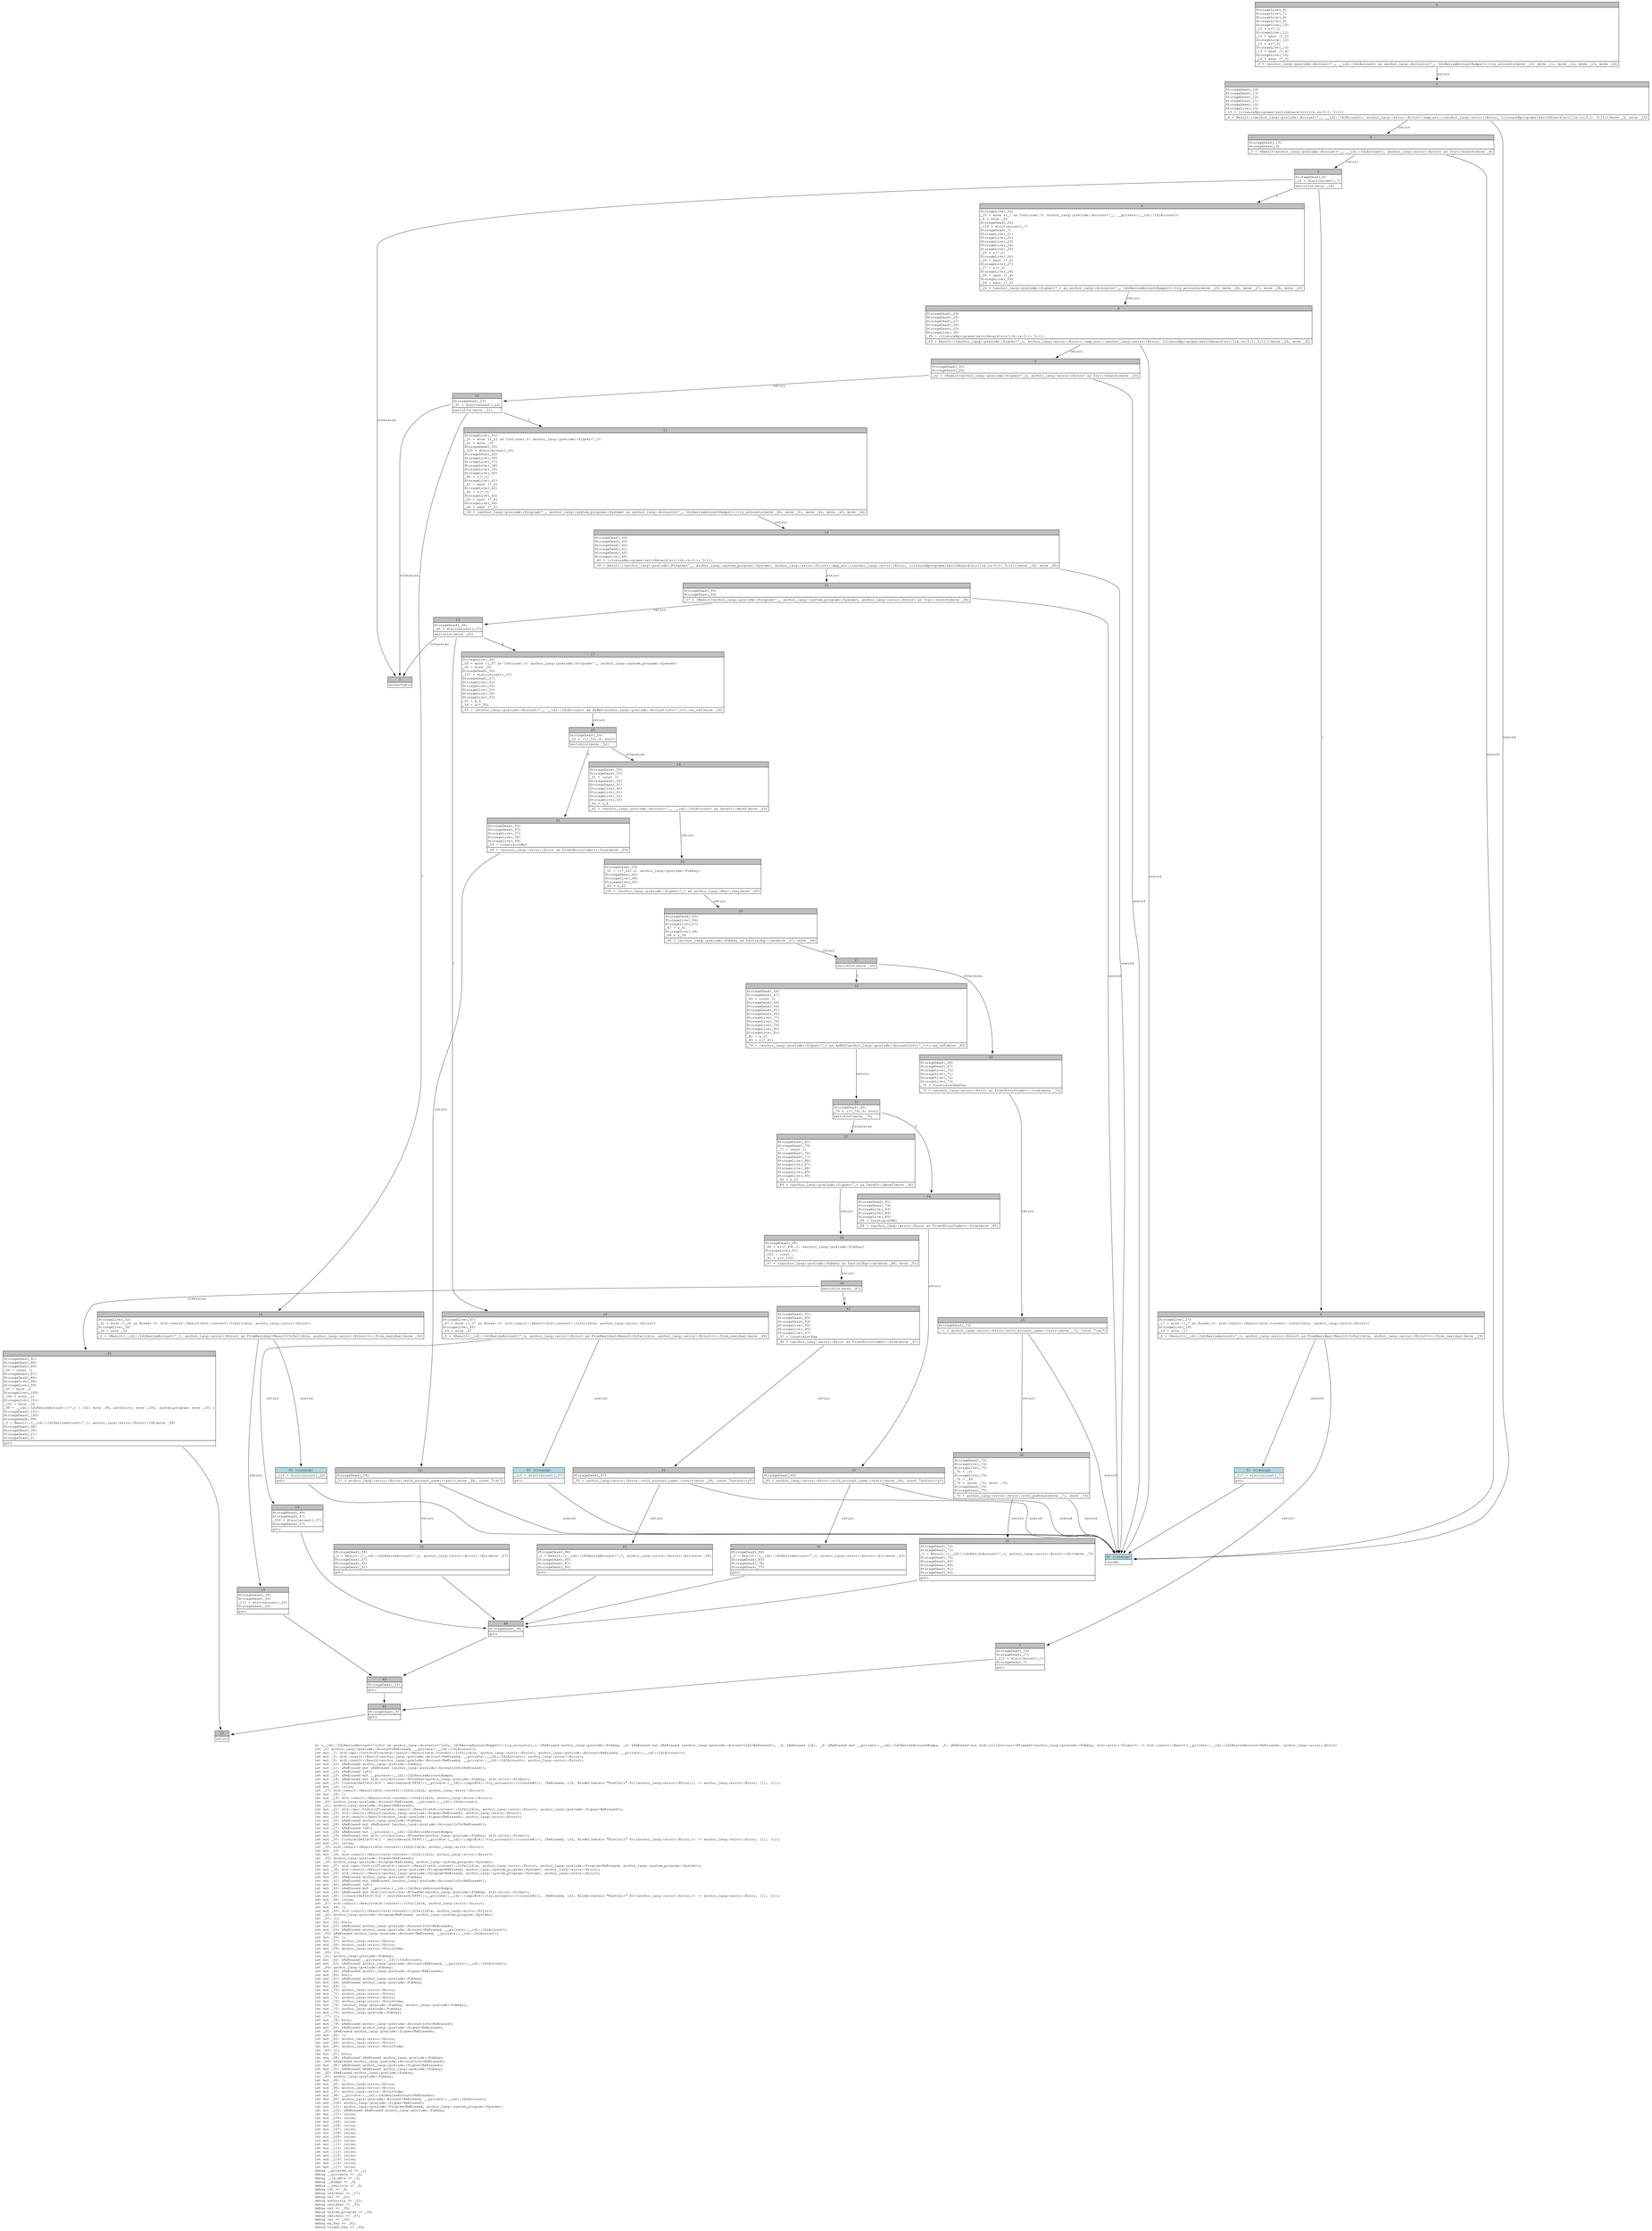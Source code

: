 digraph Mir_0_409 {
    graph [fontname="Courier, monospace"];
    node [fontname="Courier, monospace"];
    edge [fontname="Courier, monospace"];
    label=<fn &lt;__idl::IdlResizeAccount&lt;'info&gt; as anchor_lang::Accounts&lt;'info, IdlResizeAccountBumps&gt;&gt;::try_accounts(_1: &amp;ReErased anchor_lang::prelude::Pubkey, _2: &amp;ReErased mut &amp;ReErased [anchor_lang::prelude::AccountInfo&lt;ReErased&gt;], _3: &amp;ReErased [u8], _4: &amp;ReErased mut __private::__idl::IdlResizeAccountBumps, _5: &amp;ReErased mut std::collections::BTreeSet&lt;anchor_lang::prelude::Pubkey, std::alloc::Global&gt;) -&gt; std::result::Result&lt;__private::__idl::IdlResizeAccount&lt;ReErased&gt;, anchor_lang::error::Error&gt;<br align="left"/>let _6: anchor_lang::prelude::Account&lt;ReErased, __private::__idl::IdlAccount&gt;;<br align="left"/>let mut _7: std::ops::ControlFlow&lt;std::result::Result&lt;std::convert::Infallible, anchor_lang::error::Error&gt;, anchor_lang::prelude::Account&lt;ReErased, __private::__idl::IdlAccount&gt;&gt;;<br align="left"/>let mut _8: std::result::Result&lt;anchor_lang::prelude::Account&lt;ReErased, __private::__idl::IdlAccount&gt;, anchor_lang::error::Error&gt;;<br align="left"/>let mut _9: std::result::Result&lt;anchor_lang::prelude::Account&lt;ReErased, __private::__idl::IdlAccount&gt;, anchor_lang::error::Error&gt;;<br align="left"/>let mut _10: &amp;ReErased anchor_lang::prelude::Pubkey;<br align="left"/>let mut _11: &amp;ReErased mut &amp;ReErased [anchor_lang::prelude::AccountInfo&lt;ReErased&gt;];<br align="left"/>let mut _12: &amp;ReErased [u8];<br align="left"/>let mut _13: &amp;ReErased mut __private::__idl::IdlResizeAccountBumps;<br align="left"/>let mut _14: &amp;ReErased mut std::collections::BTreeSet&lt;anchor_lang::prelude::Pubkey, std::alloc::Global&gt;;<br align="left"/>let mut _15: Closure(DefId(0:410 ~ switchboard[5899]::__private::__idl::{impl#24}::try_accounts::{closure#0}), [ReErased, i32, Binder(extern &quot;RustCall&quot; fn((anchor_lang::error::Error,)) -&gt; anchor_lang::error::Error, []), ()]);<br align="left"/>let mut _16: isize;<br align="left"/>let _17: std::result::Result&lt;std::convert::Infallible, anchor_lang::error::Error&gt;;<br align="left"/>let mut _18: !;<br align="left"/>let mut _19: std::result::Result&lt;std::convert::Infallible, anchor_lang::error::Error&gt;;<br align="left"/>let _20: anchor_lang::prelude::Account&lt;ReErased, __private::__idl::IdlAccount&gt;;<br align="left"/>let _21: anchor_lang::prelude::Signer&lt;ReErased&gt;;<br align="left"/>let mut _22: std::ops::ControlFlow&lt;std::result::Result&lt;std::convert::Infallible, anchor_lang::error::Error&gt;, anchor_lang::prelude::Signer&lt;ReErased&gt;&gt;;<br align="left"/>let mut _23: std::result::Result&lt;anchor_lang::prelude::Signer&lt;ReErased&gt;, anchor_lang::error::Error&gt;;<br align="left"/>let mut _24: std::result::Result&lt;anchor_lang::prelude::Signer&lt;ReErased&gt;, anchor_lang::error::Error&gt;;<br align="left"/>let mut _25: &amp;ReErased anchor_lang::prelude::Pubkey;<br align="left"/>let mut _26: &amp;ReErased mut &amp;ReErased [anchor_lang::prelude::AccountInfo&lt;ReErased&gt;];<br align="left"/>let mut _27: &amp;ReErased [u8];<br align="left"/>let mut _28: &amp;ReErased mut __private::__idl::IdlResizeAccountBumps;<br align="left"/>let mut _29: &amp;ReErased mut std::collections::BTreeSet&lt;anchor_lang::prelude::Pubkey, std::alloc::Global&gt;;<br align="left"/>let mut _30: Closure(DefId(0:411 ~ switchboard[5899]::__private::__idl::{impl#24}::try_accounts::{closure#1}), [ReErased, i32, Binder(extern &quot;RustCall&quot; fn((anchor_lang::error::Error,)) -&gt; anchor_lang::error::Error, []), ()]);<br align="left"/>let mut _31: isize;<br align="left"/>let _32: std::result::Result&lt;std::convert::Infallible, anchor_lang::error::Error&gt;;<br align="left"/>let mut _33: !;<br align="left"/>let mut _34: std::result::Result&lt;std::convert::Infallible, anchor_lang::error::Error&gt;;<br align="left"/>let _35: anchor_lang::prelude::Signer&lt;ReErased&gt;;<br align="left"/>let _36: anchor_lang::prelude::Program&lt;ReErased, anchor_lang::system_program::System&gt;;<br align="left"/>let mut _37: std::ops::ControlFlow&lt;std::result::Result&lt;std::convert::Infallible, anchor_lang::error::Error&gt;, anchor_lang::prelude::Program&lt;ReErased, anchor_lang::system_program::System&gt;&gt;;<br align="left"/>let mut _38: std::result::Result&lt;anchor_lang::prelude::Program&lt;ReErased, anchor_lang::system_program::System&gt;, anchor_lang::error::Error&gt;;<br align="left"/>let mut _39: std::result::Result&lt;anchor_lang::prelude::Program&lt;ReErased, anchor_lang::system_program::System&gt;, anchor_lang::error::Error&gt;;<br align="left"/>let mut _40: &amp;ReErased anchor_lang::prelude::Pubkey;<br align="left"/>let mut _41: &amp;ReErased mut &amp;ReErased [anchor_lang::prelude::AccountInfo&lt;ReErased&gt;];<br align="left"/>let mut _42: &amp;ReErased [u8];<br align="left"/>let mut _43: &amp;ReErased mut __private::__idl::IdlResizeAccountBumps;<br align="left"/>let mut _44: &amp;ReErased mut std::collections::BTreeSet&lt;anchor_lang::prelude::Pubkey, std::alloc::Global&gt;;<br align="left"/>let mut _45: Closure(DefId(0:412 ~ switchboard[5899]::__private::__idl::{impl#24}::try_accounts::{closure#2}), [ReErased, i32, Binder(extern &quot;RustCall&quot; fn((anchor_lang::error::Error,)) -&gt; anchor_lang::error::Error, []), ()]);<br align="left"/>let mut _46: isize;<br align="left"/>let _47: std::result::Result&lt;std::convert::Infallible, anchor_lang::error::Error&gt;;<br align="left"/>let mut _48: !;<br align="left"/>let mut _49: std::result::Result&lt;std::convert::Infallible, anchor_lang::error::Error&gt;;<br align="left"/>let _50: anchor_lang::prelude::Program&lt;ReErased, anchor_lang::system_program::System&gt;;<br align="left"/>let _51: ();<br align="left"/>let mut _52: bool;<br align="left"/>let mut _53: &amp;ReErased anchor_lang::prelude::AccountInfo&lt;ReErased&gt;;<br align="left"/>let mut _54: &amp;ReErased anchor_lang::prelude::Account&lt;ReErased, __private::__idl::IdlAccount&gt;;<br align="left"/>let _55: &amp;ReErased anchor_lang::prelude::Account&lt;ReErased, __private::__idl::IdlAccount&gt;;<br align="left"/>let mut _56: !;<br align="left"/>let mut _57: anchor_lang::error::Error;<br align="left"/>let mut _58: anchor_lang::error::Error;<br align="left"/>let mut _59: anchor_lang::error::ErrorCode;<br align="left"/>let _60: ();<br align="left"/>let _61: anchor_lang::prelude::Pubkey;<br align="left"/>let mut _62: &amp;ReErased __private::__idl::IdlAccount;<br align="left"/>let mut _63: &amp;ReErased anchor_lang::prelude::Account&lt;ReErased, __private::__idl::IdlAccount&gt;;<br align="left"/>let _64: anchor_lang::prelude::Pubkey;<br align="left"/>let mut _65: &amp;ReErased anchor_lang::prelude::Signer&lt;ReErased&gt;;<br align="left"/>let mut _66: bool;<br align="left"/>let mut _67: &amp;ReErased anchor_lang::prelude::Pubkey;<br align="left"/>let mut _68: &amp;ReErased anchor_lang::prelude::Pubkey;<br align="left"/>let mut _69: !;<br align="left"/>let mut _70: anchor_lang::error::Error;<br align="left"/>let mut _71: anchor_lang::error::Error;<br align="left"/>let mut _72: anchor_lang::error::Error;<br align="left"/>let mut _73: anchor_lang::error::ErrorCode;<br align="left"/>let mut _74: (anchor_lang::prelude::Pubkey, anchor_lang::prelude::Pubkey);<br align="left"/>let mut _75: anchor_lang::prelude::Pubkey;<br align="left"/>let mut _76: anchor_lang::prelude::Pubkey;<br align="left"/>let _77: ();<br align="left"/>let mut _78: bool;<br align="left"/>let mut _79: &amp;ReErased anchor_lang::prelude::AccountInfo&lt;ReErased&gt;;<br align="left"/>let mut _80: &amp;ReErased anchor_lang::prelude::Signer&lt;ReErased&gt;;<br align="left"/>let _81: &amp;ReErased anchor_lang::prelude::Signer&lt;ReErased&gt;;<br align="left"/>let mut _82: !;<br align="left"/>let mut _83: anchor_lang::error::Error;<br align="left"/>let mut _84: anchor_lang::error::Error;<br align="left"/>let mut _85: anchor_lang::error::ErrorCode;<br align="left"/>let _86: ();<br align="left"/>let mut _87: bool;<br align="left"/>let mut _88: &amp;ReErased &amp;ReErased anchor_lang::prelude::Pubkey;<br align="left"/>let _89: &amp;ReErased anchor_lang::prelude::AccountInfo&lt;ReErased&gt;;<br align="left"/>let mut _90: &amp;ReErased anchor_lang::prelude::Signer&lt;ReErased&gt;;<br align="left"/>let mut _91: &amp;ReErased &amp;ReErased anchor_lang::prelude::Pubkey;<br align="left"/>let _92: &amp;ReErased anchor_lang::prelude::Pubkey;<br align="left"/>let _93: anchor_lang::prelude::Pubkey;<br align="left"/>let mut _94: !;<br align="left"/>let mut _95: anchor_lang::error::Error;<br align="left"/>let mut _96: anchor_lang::error::Error;<br align="left"/>let mut _97: anchor_lang::error::ErrorCode;<br align="left"/>let mut _98: __private::__idl::IdlResizeAccount&lt;ReErased&gt;;<br align="left"/>let mut _99: anchor_lang::prelude::Account&lt;ReErased, __private::__idl::IdlAccount&gt;;<br align="left"/>let mut _100: anchor_lang::prelude::Signer&lt;ReErased&gt;;<br align="left"/>let mut _101: anchor_lang::prelude::Program&lt;ReErased, anchor_lang::system_program::System&gt;;<br align="left"/>let mut _102: &amp;ReErased &amp;ReErased anchor_lang::prelude::Pubkey;<br align="left"/>let mut _103: isize;<br align="left"/>let mut _104: isize;<br align="left"/>let mut _105: isize;<br align="left"/>let mut _106: isize;<br align="left"/>let mut _107: isize;<br align="left"/>let mut _108: isize;<br align="left"/>let mut _109: isize;<br align="left"/>let mut _110: isize;<br align="left"/>let mut _111: isize;<br align="left"/>let mut _112: isize;<br align="left"/>let mut _113: isize;<br align="left"/>let mut _114: isize;<br align="left"/>let mut _115: isize;<br align="left"/>let mut _116: isize;<br align="left"/>let mut _117: isize;<br align="left"/>debug __program_id =&gt; _1;<br align="left"/>debug __accounts =&gt; _2;<br align="left"/>debug __ix_data =&gt; _3;<br align="left"/>debug __bumps =&gt; _4;<br align="left"/>debug __reallocs =&gt; _5;<br align="left"/>debug idl =&gt; _6;<br align="left"/>debug residual =&gt; _17;<br align="left"/>debug val =&gt; _20;<br align="left"/>debug authority =&gt; _21;<br align="left"/>debug residual =&gt; _32;<br align="left"/>debug val =&gt; _35;<br align="left"/>debug system_program =&gt; _36;<br align="left"/>debug residual =&gt; _47;<br align="left"/>debug val =&gt; _50;<br align="left"/>debug my_key =&gt; _61;<br align="left"/>debug target_key =&gt; _64;<br align="left"/>>;
    bb0__0_409 [shape="none", label=<<table border="0" cellborder="1" cellspacing="0"><tr><td bgcolor="gray" align="center" colspan="1">0</td></tr><tr><td align="left" balign="left">StorageLive(_6)<br/>StorageLive(_7)<br/>StorageLive(_8)<br/>StorageLive(_9)<br/>StorageLive(_10)<br/>_10 = &amp;(*_1)<br/>StorageLive(_11)<br/>_11 = &amp;mut (*_2)<br/>StorageLive(_12)<br/>_12 = &amp;(*_3)<br/>StorageLive(_13)<br/>_13 = &amp;mut (*_4)<br/>StorageLive(_14)<br/>_14 = &amp;mut (*_5)<br/></td></tr><tr><td align="left">_9 = &lt;anchor_lang::prelude::Account&lt;'_, __idl::IdlAccount&gt; as anchor_lang::Accounts&lt;'_, IdlResizeAccountBumps&gt;&gt;::try_accounts(move _10, move _11, move _12, move _13, move _14)</td></tr></table>>];
    bb1__0_409 [shape="none", label=<<table border="0" cellborder="1" cellspacing="0"><tr><td bgcolor="gray" align="center" colspan="1">1</td></tr><tr><td align="left" balign="left">StorageDead(_14)<br/>StorageDead(_13)<br/>StorageDead(_12)<br/>StorageDead(_11)<br/>StorageDead(_10)<br/>StorageLive(_15)<br/>_15 = {closure@programs/switchboard/src/lib.rs:5:1: 5:11}<br/></td></tr><tr><td align="left">_8 = Result::&lt;anchor_lang::prelude::Account&lt;'_, __idl::IdlAccount&gt;, anchor_lang::error::Error&gt;::map_err::&lt;anchor_lang::error::Error, {closure@programs/switchboard/src/lib.rs:5:1: 5:11}&gt;(move _9, move _15)</td></tr></table>>];
    bb2__0_409 [shape="none", label=<<table border="0" cellborder="1" cellspacing="0"><tr><td bgcolor="gray" align="center" colspan="1">2</td></tr><tr><td align="left" balign="left">StorageDead(_15)<br/>StorageDead(_9)<br/></td></tr><tr><td align="left">_7 = &lt;Result&lt;anchor_lang::prelude::Account&lt;'_, __idl::IdlAccount&gt;, anchor_lang::error::Error&gt; as Try&gt;::branch(move _8)</td></tr></table>>];
    bb3__0_409 [shape="none", label=<<table border="0" cellborder="1" cellspacing="0"><tr><td bgcolor="gray" align="center" colspan="1">3</td></tr><tr><td align="left" balign="left">StorageDead(_8)<br/>_16 = discriminant(_7)<br/></td></tr><tr><td align="left">switchInt(move _16)</td></tr></table>>];
    bb4__0_409 [shape="none", label=<<table border="0" cellborder="1" cellspacing="0"><tr><td bgcolor="gray" align="center" colspan="1">4</td></tr><tr><td align="left" balign="left">StorageLive(_20)<br/>_20 = move ((_7 as Continue).0: anchor_lang::prelude::Account&lt;'_, __private::__idl::IdlAccount&gt;)<br/>_6 = move _20<br/>StorageDead(_20)<br/>_103 = discriminant(_7)<br/>StorageDead(_7)<br/>StorageLive(_21)<br/>StorageLive(_22)<br/>StorageLive(_23)<br/>StorageLive(_24)<br/>StorageLive(_25)<br/>_25 = &amp;(*_1)<br/>StorageLive(_26)<br/>_26 = &amp;mut (*_2)<br/>StorageLive(_27)<br/>_27 = &amp;(*_3)<br/>StorageLive(_28)<br/>_28 = &amp;mut (*_4)<br/>StorageLive(_29)<br/>_29 = &amp;mut (*_5)<br/></td></tr><tr><td align="left">_24 = &lt;anchor_lang::prelude::Signer&lt;'_&gt; as anchor_lang::Accounts&lt;'_, IdlResizeAccountBumps&gt;&gt;::try_accounts(move _25, move _26, move _27, move _28, move _29)</td></tr></table>>];
    bb5__0_409 [shape="none", label=<<table border="0" cellborder="1" cellspacing="0"><tr><td bgcolor="gray" align="center" colspan="1">5</td></tr><tr><td align="left">unreachable</td></tr></table>>];
    bb6__0_409 [shape="none", label=<<table border="0" cellborder="1" cellspacing="0"><tr><td bgcolor="gray" align="center" colspan="1">6</td></tr><tr><td align="left" balign="left">StorageLive(_17)<br/>_17 = move ((_7 as Break).0: std::result::Result&lt;std::convert::Infallible, anchor_lang::error::Error&gt;)<br/>StorageLive(_19)<br/>_19 = move _17<br/></td></tr><tr><td align="left">_0 = &lt;Result&lt;__idl::IdlResizeAccount&lt;'_&gt;, anchor_lang::error::Error&gt; as FromResidual&lt;Result&lt;Infallible, anchor_lang::error::Error&gt;&gt;&gt;::from_residual(move _19)</td></tr></table>>];
    bb7__0_409 [shape="none", label=<<table border="0" cellborder="1" cellspacing="0"><tr><td bgcolor="gray" align="center" colspan="1">7</td></tr><tr><td align="left" balign="left">StorageDead(_19)<br/>StorageDead(_17)<br/>_113 = discriminant(_7)<br/>StorageDead(_7)<br/></td></tr><tr><td align="left">goto</td></tr></table>>];
    bb8__0_409 [shape="none", label=<<table border="0" cellborder="1" cellspacing="0"><tr><td bgcolor="gray" align="center" colspan="1">8</td></tr><tr><td align="left" balign="left">StorageDead(_29)<br/>StorageDead(_28)<br/>StorageDead(_27)<br/>StorageDead(_26)<br/>StorageDead(_25)<br/>StorageLive(_30)<br/>_30 = {closure@programs/switchboard/src/lib.rs:5:1: 5:11}<br/></td></tr><tr><td align="left">_23 = Result::&lt;anchor_lang::prelude::Signer&lt;'_&gt;, anchor_lang::error::Error&gt;::map_err::&lt;anchor_lang::error::Error, {closure@programs/switchboard/src/lib.rs:5:1: 5:11}&gt;(move _24, move _30)</td></tr></table>>];
    bb9__0_409 [shape="none", label=<<table border="0" cellborder="1" cellspacing="0"><tr><td bgcolor="gray" align="center" colspan="1">9</td></tr><tr><td align="left" balign="left">StorageDead(_30)<br/>StorageDead(_24)<br/></td></tr><tr><td align="left">_22 = &lt;Result&lt;anchor_lang::prelude::Signer&lt;'_&gt;, anchor_lang::error::Error&gt; as Try&gt;::branch(move _23)</td></tr></table>>];
    bb10__0_409 [shape="none", label=<<table border="0" cellborder="1" cellspacing="0"><tr><td bgcolor="gray" align="center" colspan="1">10</td></tr><tr><td align="left" balign="left">StorageDead(_23)<br/>_31 = discriminant(_22)<br/></td></tr><tr><td align="left">switchInt(move _31)</td></tr></table>>];
    bb11__0_409 [shape="none", label=<<table border="0" cellborder="1" cellspacing="0"><tr><td bgcolor="gray" align="center" colspan="1">11</td></tr><tr><td align="left" balign="left">StorageLive(_35)<br/>_35 = move ((_22 as Continue).0: anchor_lang::prelude::Signer&lt;'_&gt;)<br/>_21 = move _35<br/>StorageDead(_35)<br/>_105 = discriminant(_22)<br/>StorageDead(_22)<br/>StorageLive(_36)<br/>StorageLive(_37)<br/>StorageLive(_38)<br/>StorageLive(_39)<br/>StorageLive(_40)<br/>_40 = &amp;(*_1)<br/>StorageLive(_41)<br/>_41 = &amp;mut (*_2)<br/>StorageLive(_42)<br/>_42 = &amp;(*_3)<br/>StorageLive(_43)<br/>_43 = &amp;mut (*_4)<br/>StorageLive(_44)<br/>_44 = &amp;mut (*_5)<br/></td></tr><tr><td align="left">_39 = &lt;anchor_lang::prelude::Program&lt;'_, anchor_lang::system_program::System&gt; as anchor_lang::Accounts&lt;'_, IdlResizeAccountBumps&gt;&gt;::try_accounts(move _40, move _41, move _42, move _43, move _44)</td></tr></table>>];
    bb12__0_409 [shape="none", label=<<table border="0" cellborder="1" cellspacing="0"><tr><td bgcolor="gray" align="center" colspan="1">12</td></tr><tr><td align="left" balign="left">StorageLive(_32)<br/>_32 = move ((_22 as Break).0: std::result::Result&lt;std::convert::Infallible, anchor_lang::error::Error&gt;)<br/>StorageLive(_34)<br/>_34 = move _32<br/></td></tr><tr><td align="left">_0 = &lt;Result&lt;__idl::IdlResizeAccount&lt;'_&gt;, anchor_lang::error::Error&gt; as FromResidual&lt;Result&lt;Infallible, anchor_lang::error::Error&gt;&gt;&gt;::from_residual(move _34)</td></tr></table>>];
    bb13__0_409 [shape="none", label=<<table border="0" cellborder="1" cellspacing="0"><tr><td bgcolor="gray" align="center" colspan="1">13</td></tr><tr><td align="left" balign="left">StorageDead(_34)<br/>StorageDead(_32)<br/>_111 = discriminant(_22)<br/>StorageDead(_22)<br/></td></tr><tr><td align="left">goto</td></tr></table>>];
    bb14__0_409 [shape="none", label=<<table border="0" cellborder="1" cellspacing="0"><tr><td bgcolor="gray" align="center" colspan="1">14</td></tr><tr><td align="left" balign="left">StorageDead(_44)<br/>StorageDead(_43)<br/>StorageDead(_42)<br/>StorageDead(_41)<br/>StorageDead(_40)<br/>StorageLive(_45)<br/>_45 = {closure@programs/switchboard/src/lib.rs:5:1: 5:11}<br/></td></tr><tr><td align="left">_38 = Result::&lt;anchor_lang::prelude::Program&lt;'_, anchor_lang::system_program::System&gt;, anchor_lang::error::Error&gt;::map_err::&lt;anchor_lang::error::Error, {closure@programs/switchboard/src/lib.rs:5:1: 5:11}&gt;(move _39, move _45)</td></tr></table>>];
    bb15__0_409 [shape="none", label=<<table border="0" cellborder="1" cellspacing="0"><tr><td bgcolor="gray" align="center" colspan="1">15</td></tr><tr><td align="left" balign="left">StorageDead(_45)<br/>StorageDead(_39)<br/></td></tr><tr><td align="left">_37 = &lt;Result&lt;anchor_lang::prelude::Program&lt;'_, anchor_lang::system_program::System&gt;, anchor_lang::error::Error&gt; as Try&gt;::branch(move _38)</td></tr></table>>];
    bb16__0_409 [shape="none", label=<<table border="0" cellborder="1" cellspacing="0"><tr><td bgcolor="gray" align="center" colspan="1">16</td></tr><tr><td align="left" balign="left">StorageDead(_38)<br/>_46 = discriminant(_37)<br/></td></tr><tr><td align="left">switchInt(move _46)</td></tr></table>>];
    bb17__0_409 [shape="none", label=<<table border="0" cellborder="1" cellspacing="0"><tr><td bgcolor="gray" align="center" colspan="1">17</td></tr><tr><td align="left" balign="left">StorageLive(_50)<br/>_50 = move ((_37 as Continue).0: anchor_lang::prelude::Program&lt;'_, anchor_lang::system_program::System&gt;)<br/>_36 = move _50<br/>StorageDead(_50)<br/>_107 = discriminant(_37)<br/>StorageDead(_37)<br/>StorageLive(_51)<br/>StorageLive(_52)<br/>StorageLive(_53)<br/>StorageLive(_54)<br/>StorageLive(_55)<br/>_55 = &amp;_6<br/>_54 = &amp;(*_55)<br/></td></tr><tr><td align="left">_53 = &lt;anchor_lang::prelude::Account&lt;'_, __idl::IdlAccount&gt; as AsRef&lt;anchor_lang::prelude::AccountInfo&lt;'_&gt;&gt;&gt;::as_ref(move _54)</td></tr></table>>];
    bb18__0_409 [shape="none", label=<<table border="0" cellborder="1" cellspacing="0"><tr><td bgcolor="gray" align="center" colspan="1">18</td></tr><tr><td align="left" balign="left">StorageLive(_47)<br/>_47 = move ((_37 as Break).0: std::result::Result&lt;std::convert::Infallible, anchor_lang::error::Error&gt;)<br/>StorageLive(_49)<br/>_49 = move _47<br/></td></tr><tr><td align="left">_0 = &lt;Result&lt;__idl::IdlResizeAccount&lt;'_&gt;, anchor_lang::error::Error&gt; as FromResidual&lt;Result&lt;Infallible, anchor_lang::error::Error&gt;&gt;&gt;::from_residual(move _49)</td></tr></table>>];
    bb19__0_409 [shape="none", label=<<table border="0" cellborder="1" cellspacing="0"><tr><td bgcolor="gray" align="center" colspan="1">19</td></tr><tr><td align="left" balign="left">StorageDead(_49)<br/>StorageDead(_47)<br/>_109 = discriminant(_37)<br/>StorageDead(_37)<br/></td></tr><tr><td align="left">goto</td></tr></table>>];
    bb20__0_409 [shape="none", label=<<table border="0" cellborder="1" cellspacing="0"><tr><td bgcolor="gray" align="center" colspan="1">20</td></tr><tr><td align="left" balign="left">StorageDead(_54)<br/>_52 = ((*_53).6: bool)<br/></td></tr><tr><td align="left">switchInt(move _52)</td></tr></table>>];
    bb21__0_409 [shape="none", label=<<table border="0" cellborder="1" cellspacing="0"><tr><td bgcolor="gray" align="center" colspan="1">21</td></tr><tr><td align="left" balign="left">StorageDead(_55)<br/>StorageDead(_53)<br/>StorageLive(_57)<br/>StorageLive(_58)<br/>StorageLive(_59)<br/>_59 = ConstraintMut<br/></td></tr><tr><td align="left">_58 = &lt;anchor_lang::error::Error as From&lt;ErrorCode&gt;&gt;::from(move _59)</td></tr></table>>];
    bb22__0_409 [shape="none", label=<<table border="0" cellborder="1" cellspacing="0"><tr><td bgcolor="gray" align="center" colspan="1">22</td></tr><tr><td align="left" balign="left">StorageDead(_59)<br/></td></tr><tr><td align="left">_57 = anchor_lang::error::Error::with_account_name::&lt;&amp;str&gt;(move _58, const &quot;idl&quot;)</td></tr></table>>];
    bb23__0_409 [shape="none", label=<<table border="0" cellborder="1" cellspacing="0"><tr><td bgcolor="gray" align="center" colspan="1">23</td></tr><tr><td align="left" balign="left">StorageDead(_58)<br/>_0 = Result::&lt;__idl::IdlResizeAccount&lt;'_&gt;, anchor_lang::error::Error&gt;::Err(move _57)<br/>StorageDead(_57)<br/>StorageDead(_52)<br/>StorageDead(_51)<br/></td></tr><tr><td align="left">goto</td></tr></table>>];
    bb24__0_409 [shape="none", label=<<table border="0" cellborder="1" cellspacing="0"><tr><td bgcolor="gray" align="center" colspan="1">24</td></tr><tr><td align="left" balign="left">StorageDead(_55)<br/>StorageDead(_53)<br/>_51 = const ()<br/>StorageDead(_52)<br/>StorageDead(_51)<br/>StorageLive(_60)<br/>StorageLive(_61)<br/>StorageLive(_62)<br/>StorageLive(_63)<br/>_63 = &amp;_6<br/></td></tr><tr><td align="left">_62 = &lt;anchor_lang::prelude::Account&lt;'_, __idl::IdlAccount&gt; as Deref&gt;::deref(move _63)</td></tr></table>>];
    bb25__0_409 [shape="none", label=<<table border="0" cellborder="1" cellspacing="0"><tr><td bgcolor="gray" align="center" colspan="1">25</td></tr><tr><td align="left" balign="left">StorageDead(_63)<br/>_61 = ((*_62).0: anchor_lang::prelude::Pubkey)<br/>StorageDead(_62)<br/>StorageLive(_64)<br/>StorageLive(_65)<br/>_65 = &amp;_21<br/></td></tr><tr><td align="left">_64 = &lt;anchor_lang::prelude::Signer&lt;'_&gt; as anchor_lang::Key&gt;::key(move _65)</td></tr></table>>];
    bb26__0_409 [shape="none", label=<<table border="0" cellborder="1" cellspacing="0"><tr><td bgcolor="gray" align="center" colspan="1">26</td></tr><tr><td align="left" balign="left">StorageDead(_65)<br/>StorageLive(_66)<br/>StorageLive(_67)<br/>_67 = &amp;_61<br/>StorageLive(_68)<br/>_68 = &amp;_64<br/></td></tr><tr><td align="left">_66 = &lt;anchor_lang::prelude::Pubkey as PartialEq&gt;::ne(move _67, move _68)</td></tr></table>>];
    bb27__0_409 [shape="none", label=<<table border="0" cellborder="1" cellspacing="0"><tr><td bgcolor="gray" align="center" colspan="1">27</td></tr><tr><td align="left">switchInt(move _66)</td></tr></table>>];
    bb28__0_409 [shape="none", label=<<table border="0" cellborder="1" cellspacing="0"><tr><td bgcolor="gray" align="center" colspan="1">28</td></tr><tr><td align="left" balign="left">StorageDead(_68)<br/>StorageDead(_67)<br/>StorageLive(_70)<br/>StorageLive(_71)<br/>StorageLive(_72)<br/>StorageLive(_73)<br/>_73 = ConstraintHasOne<br/></td></tr><tr><td align="left">_72 = &lt;anchor_lang::error::Error as From&lt;ErrorCode&gt;&gt;::from(move _73)</td></tr></table>>];
    bb29__0_409 [shape="none", label=<<table border="0" cellborder="1" cellspacing="0"><tr><td bgcolor="gray" align="center" colspan="1">29</td></tr><tr><td align="left" balign="left">StorageDead(_73)<br/></td></tr><tr><td align="left">_71 = anchor_lang::error::Error::with_account_name::&lt;&amp;str&gt;(move _72, const &quot;idl&quot;)</td></tr></table>>];
    bb30__0_409 [shape="none", label=<<table border="0" cellborder="1" cellspacing="0"><tr><td bgcolor="gray" align="center" colspan="1">30</td></tr><tr><td align="left" balign="left">StorageDead(_72)<br/>StorageLive(_74)<br/>StorageLive(_75)<br/>_75 = _61<br/>StorageLive(_76)<br/>_76 = _64<br/>_74 = (move _75, move _76)<br/>StorageDead(_76)<br/>StorageDead(_75)<br/></td></tr><tr><td align="left">_70 = anchor_lang::error::Error::with_pubkeys(move _71, move _74)</td></tr></table>>];
    bb31__0_409 [shape="none", label=<<table border="0" cellborder="1" cellspacing="0"><tr><td bgcolor="gray" align="center" colspan="1">31</td></tr><tr><td align="left" balign="left">StorageDead(_74)<br/>StorageDead(_71)<br/>_0 = Result::&lt;__idl::IdlResizeAccount&lt;'_&gt;, anchor_lang::error::Error&gt;::Err(move _70)<br/>StorageDead(_70)<br/>StorageDead(_66)<br/>StorageDead(_64)<br/>StorageDead(_61)<br/>StorageDead(_60)<br/></td></tr><tr><td align="left">goto</td></tr></table>>];
    bb32__0_409 [shape="none", label=<<table border="0" cellborder="1" cellspacing="0"><tr><td bgcolor="gray" align="center" colspan="1">32</td></tr><tr><td align="left" balign="left">StorageDead(_68)<br/>StorageDead(_67)<br/>_60 = const ()<br/>StorageDead(_66)<br/>StorageDead(_64)<br/>StorageDead(_61)<br/>StorageDead(_60)<br/>StorageLive(_77)<br/>StorageLive(_78)<br/>StorageLive(_79)<br/>StorageLive(_80)<br/>StorageLive(_81)<br/>_81 = &amp;_21<br/>_80 = &amp;(*_81)<br/></td></tr><tr><td align="left">_79 = &lt;anchor_lang::prelude::Signer&lt;'_&gt; as AsRef&lt;anchor_lang::prelude::AccountInfo&lt;'_&gt;&gt;&gt;::as_ref(move _80)</td></tr></table>>];
    bb33__0_409 [shape="none", label=<<table border="0" cellborder="1" cellspacing="0"><tr><td bgcolor="gray" align="center" colspan="1">33</td></tr><tr><td align="left" balign="left">StorageDead(_80)<br/>_78 = ((*_79).6: bool)<br/></td></tr><tr><td align="left">switchInt(move _78)</td></tr></table>>];
    bb34__0_409 [shape="none", label=<<table border="0" cellborder="1" cellspacing="0"><tr><td bgcolor="gray" align="center" colspan="1">34</td></tr><tr><td align="left" balign="left">StorageDead(_81)<br/>StorageDead(_79)<br/>StorageLive(_83)<br/>StorageLive(_84)<br/>StorageLive(_85)<br/>_85 = ConstraintMut<br/></td></tr><tr><td align="left">_84 = &lt;anchor_lang::error::Error as From&lt;ErrorCode&gt;&gt;::from(move _85)</td></tr></table>>];
    bb35__0_409 [shape="none", label=<<table border="0" cellborder="1" cellspacing="0"><tr><td bgcolor="gray" align="center" colspan="1">35</td></tr><tr><td align="left" balign="left">StorageDead(_85)<br/></td></tr><tr><td align="left">_83 = anchor_lang::error::Error::with_account_name::&lt;&amp;str&gt;(move _84, const &quot;authority&quot;)</td></tr></table>>];
    bb36__0_409 [shape="none", label=<<table border="0" cellborder="1" cellspacing="0"><tr><td bgcolor="gray" align="center" colspan="1">36</td></tr><tr><td align="left" balign="left">StorageDead(_84)<br/>_0 = Result::&lt;__idl::IdlResizeAccount&lt;'_&gt;, anchor_lang::error::Error&gt;::Err(move _83)<br/>StorageDead(_83)<br/>StorageDead(_78)<br/>StorageDead(_77)<br/></td></tr><tr><td align="left">goto</td></tr></table>>];
    bb37__0_409 [shape="none", label=<<table border="0" cellborder="1" cellspacing="0"><tr><td bgcolor="gray" align="center" colspan="1">37</td></tr><tr><td align="left" balign="left">StorageDead(_81)<br/>StorageDead(_79)<br/>_77 = const ()<br/>StorageDead(_78)<br/>StorageDead(_77)<br/>StorageLive(_86)<br/>StorageLive(_87)<br/>StorageLive(_88)<br/>StorageLive(_89)<br/>StorageLive(_90)<br/>_90 = &amp;_21<br/></td></tr><tr><td align="left">_89 = &lt;anchor_lang::prelude::Signer&lt;'_&gt; as Deref&gt;::deref(move _90)</td></tr></table>>];
    bb38__0_409 [shape="none", label=<<table border="0" cellborder="1" cellspacing="0"><tr><td bgcolor="gray" align="center" colspan="1">38</td></tr><tr><td align="left" balign="left">StorageDead(_90)<br/>_88 = &amp;((*_89).0: &amp;anchor_lang::prelude::Pubkey)<br/>StorageLive(_91)<br/>_102 = const _<br/>_91 = &amp;(*_102)<br/></td></tr><tr><td align="left">_87 = &lt;&amp;anchor_lang::prelude::Pubkey as PartialEq&gt;::ne(move _88, move _91)</td></tr></table>>];
    bb39__0_409 [shape="none", label=<<table border="0" cellborder="1" cellspacing="0"><tr><td bgcolor="gray" align="center" colspan="1">39</td></tr><tr><td align="left">switchInt(move _87)</td></tr></table>>];
    bb40__0_409 [shape="none", label=<<table border="0" cellborder="1" cellspacing="0"><tr><td bgcolor="gray" align="center" colspan="1">40</td></tr><tr><td align="left" balign="left">StorageDead(_91)<br/>StorageDead(_88)<br/>StorageDead(_89)<br/>_86 = const ()<br/>StorageDead(_87)<br/>StorageDead(_86)<br/>StorageLive(_98)<br/>StorageLive(_99)<br/>_99 = move _6<br/>StorageLive(_100)<br/>_100 = move _21<br/>StorageLive(_101)<br/>_101 = move _36<br/>_98 = __idl::IdlResizeAccount::&lt;'_&gt; { idl: move _99, authority: move _100, system_program: move _101 }<br/>StorageDead(_101)<br/>StorageDead(_100)<br/>StorageDead(_99)<br/>_0 = Result::&lt;__idl::IdlResizeAccount&lt;'_&gt;, anchor_lang::error::Error&gt;::Ok(move _98)<br/>StorageDead(_98)<br/>StorageDead(_36)<br/>StorageDead(_21)<br/>StorageDead(_6)<br/></td></tr><tr><td align="left">goto</td></tr></table>>];
    bb41__0_409 [shape="none", label=<<table border="0" cellborder="1" cellspacing="0"><tr><td bgcolor="gray" align="center" colspan="1">41</td></tr><tr><td align="left" balign="left">StorageDead(_91)<br/>StorageDead(_88)<br/>StorageDead(_89)<br/>StorageLive(_95)<br/>StorageLive(_96)<br/>StorageLive(_97)<br/>_97 = ConstraintRaw<br/></td></tr><tr><td align="left">_96 = &lt;anchor_lang::error::Error as From&lt;ErrorCode&gt;&gt;::from(move _97)</td></tr></table>>];
    bb42__0_409 [shape="none", label=<<table border="0" cellborder="1" cellspacing="0"><tr><td bgcolor="gray" align="center" colspan="1">42</td></tr><tr><td align="left" balign="left">StorageDead(_97)<br/></td></tr><tr><td align="left">_95 = anchor_lang::error::Error::with_account_name::&lt;&amp;str&gt;(move _96, const &quot;authority&quot;)</td></tr></table>>];
    bb43__0_409 [shape="none", label=<<table border="0" cellborder="1" cellspacing="0"><tr><td bgcolor="gray" align="center" colspan="1">43</td></tr><tr><td align="left" balign="left">StorageDead(_96)<br/>_0 = Result::&lt;__idl::IdlResizeAccount&lt;'_&gt;, anchor_lang::error::Error&gt;::Err(move _95)<br/>StorageDead(_95)<br/>StorageDead(_87)<br/>StorageDead(_86)<br/></td></tr><tr><td align="left">goto</td></tr></table>>];
    bb44__0_409 [shape="none", label=<<table border="0" cellborder="1" cellspacing="0"><tr><td bgcolor="gray" align="center" colspan="1">44</td></tr><tr><td align="left" balign="left">StorageDead(_36)<br/></td></tr><tr><td align="left">goto</td></tr></table>>];
    bb45__0_409 [shape="none", label=<<table border="0" cellborder="1" cellspacing="0"><tr><td bgcolor="gray" align="center" colspan="1">45</td></tr><tr><td align="left" balign="left">StorageDead(_21)<br/></td></tr><tr><td align="left">goto</td></tr></table>>];
    bb46__0_409 [shape="none", label=<<table border="0" cellborder="1" cellspacing="0"><tr><td bgcolor="gray" align="center" colspan="1">46</td></tr><tr><td align="left" balign="left">StorageDead(_6)<br/></td></tr><tr><td align="left">goto</td></tr></table>>];
    bb47__0_409 [shape="none", label=<<table border="0" cellborder="1" cellspacing="0"><tr><td bgcolor="gray" align="center" colspan="1">47</td></tr><tr><td align="left">return</td></tr></table>>];
    bb48__0_409 [shape="none", label=<<table border="0" cellborder="1" cellspacing="0"><tr><td bgcolor="lightblue" align="center" colspan="1">48 (cleanup)</td></tr><tr><td align="left">resume</td></tr></table>>];
    bb49__0_409 [shape="none", label=<<table border="0" cellborder="1" cellspacing="0"><tr><td bgcolor="lightblue" align="center" colspan="1">49 (cleanup)</td></tr><tr><td align="left" balign="left">_115 = discriminant(_37)<br/></td></tr><tr><td align="left">goto</td></tr></table>>];
    bb50__0_409 [shape="none", label=<<table border="0" cellborder="1" cellspacing="0"><tr><td bgcolor="lightblue" align="center" colspan="1">50 (cleanup)</td></tr><tr><td align="left" balign="left">_116 = discriminant(_22)<br/></td></tr><tr><td align="left">goto</td></tr></table>>];
    bb51__0_409 [shape="none", label=<<table border="0" cellborder="1" cellspacing="0"><tr><td bgcolor="lightblue" align="center" colspan="1">51 (cleanup)</td></tr><tr><td align="left" balign="left">_117 = discriminant(_7)<br/></td></tr><tr><td align="left">goto</td></tr></table>>];
    bb0__0_409 -> bb1__0_409 [label="return"];
    bb1__0_409 -> bb2__0_409 [label="return"];
    bb1__0_409 -> bb48__0_409 [label="unwind"];
    bb2__0_409 -> bb3__0_409 [label="return"];
    bb2__0_409 -> bb48__0_409 [label="unwind"];
    bb3__0_409 -> bb4__0_409 [label="0"];
    bb3__0_409 -> bb6__0_409 [label="1"];
    bb3__0_409 -> bb5__0_409 [label="otherwise"];
    bb4__0_409 -> bb8__0_409 [label="return"];
    bb6__0_409 -> bb7__0_409 [label="return"];
    bb6__0_409 -> bb51__0_409 [label="unwind"];
    bb7__0_409 -> bb46__0_409 [label=""];
    bb8__0_409 -> bb9__0_409 [label="return"];
    bb8__0_409 -> bb48__0_409 [label="unwind"];
    bb9__0_409 -> bb10__0_409 [label="return"];
    bb9__0_409 -> bb48__0_409 [label="unwind"];
    bb10__0_409 -> bb11__0_409 [label="0"];
    bb10__0_409 -> bb12__0_409 [label="1"];
    bb10__0_409 -> bb5__0_409 [label="otherwise"];
    bb11__0_409 -> bb14__0_409 [label="return"];
    bb12__0_409 -> bb13__0_409 [label="return"];
    bb12__0_409 -> bb50__0_409 [label="unwind"];
    bb13__0_409 -> bb45__0_409 [label=""];
    bb14__0_409 -> bb15__0_409 [label="return"];
    bb14__0_409 -> bb48__0_409 [label="unwind"];
    bb15__0_409 -> bb16__0_409 [label="return"];
    bb15__0_409 -> bb48__0_409 [label="unwind"];
    bb16__0_409 -> bb17__0_409 [label="0"];
    bb16__0_409 -> bb18__0_409 [label="1"];
    bb16__0_409 -> bb5__0_409 [label="otherwise"];
    bb17__0_409 -> bb20__0_409 [label="return"];
    bb18__0_409 -> bb19__0_409 [label="return"];
    bb18__0_409 -> bb49__0_409 [label="unwind"];
    bb19__0_409 -> bb44__0_409 [label=""];
    bb20__0_409 -> bb21__0_409 [label="0"];
    bb20__0_409 -> bb24__0_409 [label="otherwise"];
    bb21__0_409 -> bb22__0_409 [label="return"];
    bb22__0_409 -> bb23__0_409 [label="return"];
    bb22__0_409 -> bb48__0_409 [label="unwind"];
    bb23__0_409 -> bb44__0_409 [label=""];
    bb24__0_409 -> bb25__0_409 [label="return"];
    bb25__0_409 -> bb26__0_409 [label="return"];
    bb26__0_409 -> bb27__0_409 [label="return"];
    bb27__0_409 -> bb32__0_409 [label="0"];
    bb27__0_409 -> bb28__0_409 [label="otherwise"];
    bb28__0_409 -> bb29__0_409 [label="return"];
    bb29__0_409 -> bb30__0_409 [label="return"];
    bb29__0_409 -> bb48__0_409 [label="unwind"];
    bb30__0_409 -> bb31__0_409 [label="return"];
    bb30__0_409 -> bb48__0_409 [label="unwind"];
    bb31__0_409 -> bb44__0_409 [label=""];
    bb32__0_409 -> bb33__0_409 [label="return"];
    bb33__0_409 -> bb34__0_409 [label="0"];
    bb33__0_409 -> bb37__0_409 [label="otherwise"];
    bb34__0_409 -> bb35__0_409 [label="return"];
    bb35__0_409 -> bb36__0_409 [label="return"];
    bb35__0_409 -> bb48__0_409 [label="unwind"];
    bb36__0_409 -> bb44__0_409 [label=""];
    bb37__0_409 -> bb38__0_409 [label="return"];
    bb38__0_409 -> bb39__0_409 [label="return"];
    bb39__0_409 -> bb41__0_409 [label="0"];
    bb39__0_409 -> bb40__0_409 [label="otherwise"];
    bb40__0_409 -> bb47__0_409 [label=""];
    bb41__0_409 -> bb42__0_409 [label="return"];
    bb42__0_409 -> bb43__0_409 [label="return"];
    bb42__0_409 -> bb48__0_409 [label="unwind"];
    bb43__0_409 -> bb44__0_409 [label=""];
    bb44__0_409 -> bb45__0_409 [label=""];
    bb45__0_409 -> bb46__0_409 [label=""];
    bb46__0_409 -> bb47__0_409 [label=""];
    bb49__0_409 -> bb48__0_409 [label=""];
    bb50__0_409 -> bb48__0_409 [label=""];
    bb51__0_409 -> bb48__0_409 [label=""];
}
